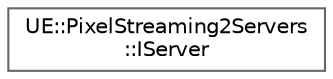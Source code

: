 digraph "Graphical Class Hierarchy"
{
 // INTERACTIVE_SVG=YES
 // LATEX_PDF_SIZE
  bgcolor="transparent";
  edge [fontname=Helvetica,fontsize=10,labelfontname=Helvetica,labelfontsize=10];
  node [fontname=Helvetica,fontsize=10,shape=box,height=0.2,width=0.4];
  rankdir="LR";
  Node0 [id="Node000000",label="UE::PixelStreaming2Servers\l::IServer",height=0.2,width=0.4,color="grey40", fillcolor="white", style="filled",URL="$d8/d64/classUE_1_1PixelStreaming2Servers_1_1IServer.html",tooltip="Interface for all Pixel Streaming servers."];
}
